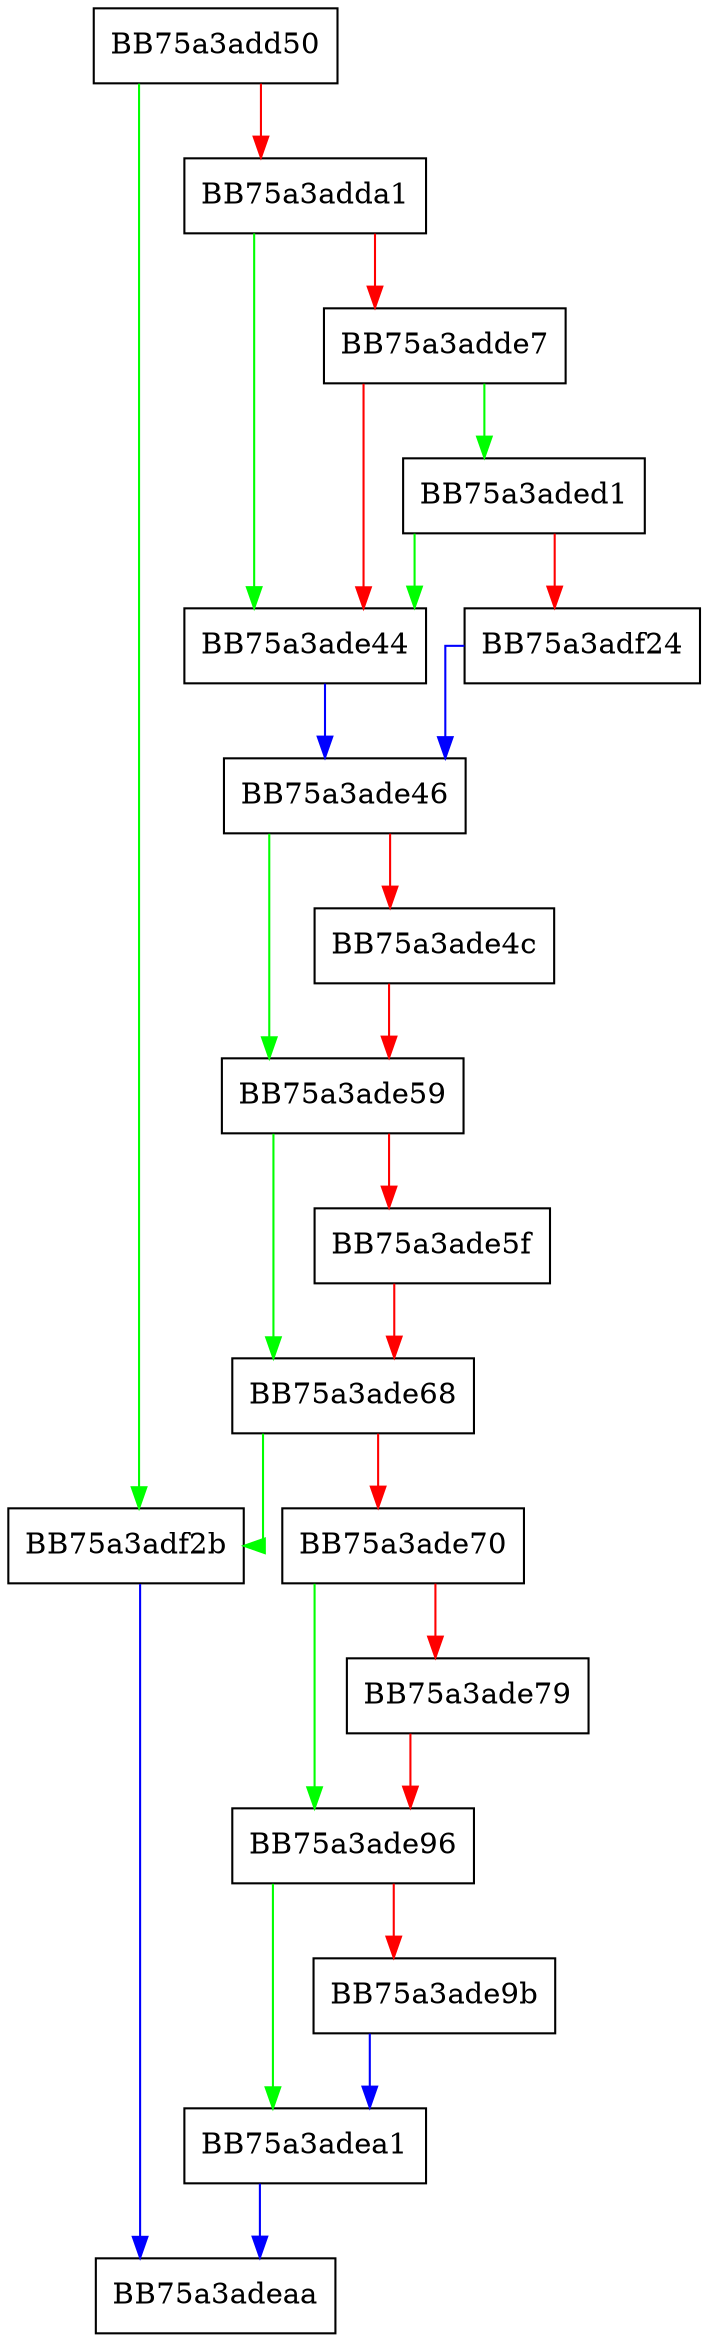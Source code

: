 digraph createObjectConstructor {
  node [shape="box"];
  graph [splines=ortho];
  BB75a3add50 -> BB75a3adf2b [color="green"];
  BB75a3add50 -> BB75a3adda1 [color="red"];
  BB75a3adda1 -> BB75a3ade44 [color="green"];
  BB75a3adda1 -> BB75a3adde7 [color="red"];
  BB75a3adde7 -> BB75a3aded1 [color="green"];
  BB75a3adde7 -> BB75a3ade44 [color="red"];
  BB75a3ade44 -> BB75a3ade46 [color="blue"];
  BB75a3ade46 -> BB75a3ade59 [color="green"];
  BB75a3ade46 -> BB75a3ade4c [color="red"];
  BB75a3ade4c -> BB75a3ade59 [color="red"];
  BB75a3ade59 -> BB75a3ade68 [color="green"];
  BB75a3ade59 -> BB75a3ade5f [color="red"];
  BB75a3ade5f -> BB75a3ade68 [color="red"];
  BB75a3ade68 -> BB75a3adf2b [color="green"];
  BB75a3ade68 -> BB75a3ade70 [color="red"];
  BB75a3ade70 -> BB75a3ade96 [color="green"];
  BB75a3ade70 -> BB75a3ade79 [color="red"];
  BB75a3ade79 -> BB75a3ade96 [color="red"];
  BB75a3ade96 -> BB75a3adea1 [color="green"];
  BB75a3ade96 -> BB75a3ade9b [color="red"];
  BB75a3ade9b -> BB75a3adea1 [color="blue"];
  BB75a3adea1 -> BB75a3adeaa [color="blue"];
  BB75a3aded1 -> BB75a3ade44 [color="green"];
  BB75a3aded1 -> BB75a3adf24 [color="red"];
  BB75a3adf24 -> BB75a3ade46 [color="blue"];
  BB75a3adf2b -> BB75a3adeaa [color="blue"];
}